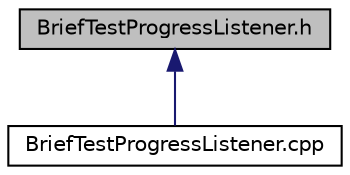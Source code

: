 digraph "BriefTestProgressListener.h"
{
  edge [fontname="Helvetica",fontsize="10",labelfontname="Helvetica",labelfontsize="10"];
  node [fontname="Helvetica",fontsize="10",shape=record];
  Node6 [label="BriefTestProgressListener.h",height=0.2,width=0.4,color="black", fillcolor="grey75", style="filled", fontcolor="black"];
  Node6 -> Node7 [dir="back",color="midnightblue",fontsize="10",style="solid",fontname="Helvetica"];
  Node7 [label="BriefTestProgressListener.cpp",height=0.2,width=0.4,color="black", fillcolor="white", style="filled",URL="$_brief_test_progress_listener_8cpp.html"];
}
